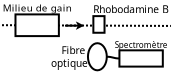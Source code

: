<?xml version="1.0" encoding="UTF-8"?>
<dia:diagram xmlns:dia="http://www.lysator.liu.se/~alla/dia/">
  <dia:layer name="Arrière-plan" visible="true" active="true">
    <dia:object type="Standard - Line" version="0" id="O0">
      <dia:attribute name="obj_pos">
        <dia:point val="4.465,2.215"/>
      </dia:attribute>
      <dia:attribute name="obj_bb">
        <dia:rectangle val="4.415,2.0;5.541,2.423"/>
      </dia:attribute>
      <dia:attribute name="conn_endpoints">
        <dia:point val="4.465,2.215"/>
        <dia:point val="5.429,2.21"/>
      </dia:attribute>
      <dia:attribute name="numcp">
        <dia:int val="1"/>
      </dia:attribute>
      <dia:attribute name="end_arrow">
        <dia:enum val="22"/>
      </dia:attribute>
      <dia:attribute name="end_arrow_length">
        <dia:real val="0.2"/>
      </dia:attribute>
      <dia:attribute name="end_arrow_width">
        <dia:real val="0.2"/>
      </dia:attribute>
    </dia:object>
    <dia:object type="Standard - Line" version="0" id="O1">
      <dia:attribute name="obj_pos">
        <dia:point val="1.315,2.189"/>
      </dia:attribute>
      <dia:attribute name="obj_bb">
        <dia:rectangle val="1.265,2.139;9.809,2.278"/>
      </dia:attribute>
      <dia:attribute name="conn_endpoints">
        <dia:point val="1.315,2.189"/>
        <dia:point val="9.759,2.227"/>
      </dia:attribute>
      <dia:attribute name="numcp">
        <dia:int val="1"/>
      </dia:attribute>
      <dia:attribute name="line_style">
        <dia:enum val="4"/>
      </dia:attribute>
    </dia:object>
    <dia:object type="Standard - Ellipse" version="0" id="O2">
      <dia:attribute name="obj_pos">
        <dia:point val="5.613,3.09"/>
      </dia:attribute>
      <dia:attribute name="obj_bb">
        <dia:rectangle val="5.563,3.04;6.605,4.496"/>
      </dia:attribute>
      <dia:attribute name="elem_corner">
        <dia:point val="5.613,3.09"/>
      </dia:attribute>
      <dia:attribute name="elem_width">
        <dia:real val="0.942"/>
      </dia:attribute>
      <dia:attribute name="elem_height">
        <dia:real val="1.356"/>
      </dia:attribute>
    </dia:object>
    <dia:object type="Standard - BezierLine" version="0" id="O3">
      <dia:attribute name="obj_pos">
        <dia:point val="6.555,3.768"/>
      </dia:attribute>
      <dia:attribute name="obj_bb">
        <dia:rectangle val="6.505,3.718;7.236,3.903"/>
      </dia:attribute>
      <dia:attribute name="bez_points">
        <dia:point val="6.555,3.768"/>
        <dia:point val="6.866,3.768"/>
        <dia:point val="6.875,3.853"/>
        <dia:point val="7.186,3.853"/>
      </dia:attribute>
      <dia:attribute name="corner_types">
        <dia:enum val="0"/>
        <dia:enum val="0"/>
      </dia:attribute>
      <dia:connections>
        <dia:connection handle="0" to="O2" connection="4"/>
        <dia:connection handle="3" to="O9" connection="3"/>
      </dia:connections>
    </dia:object>
    <dia:object type="Standard - Text" version="1" id="O4">
      <dia:attribute name="obj_pos">
        <dia:point val="5.613,3.768"/>
      </dia:attribute>
      <dia:attribute name="obj_bb">
        <dia:rectangle val="3.683,3.156;5.613,4.38"/>
      </dia:attribute>
      <dia:attribute name="text">
        <dia:composite type="text">
          <dia:attribute name="string">
            <dia:string>#Fibre 
optique#</dia:string>
          </dia:attribute>
          <dia:attribute name="font">
            <dia:font family="sans" style="0" name="Helvetica"/>
          </dia:attribute>
          <dia:attribute name="height">
            <dia:real val="0.634"/>
          </dia:attribute>
          <dia:attribute name="pos">
            <dia:point val="5.613,3.626"/>
          </dia:attribute>
          <dia:attribute name="color">
            <dia:color val="#000000"/>
          </dia:attribute>
          <dia:attribute name="alignment">
            <dia:enum val="2"/>
          </dia:attribute>
        </dia:composite>
      </dia:attribute>
      <dia:attribute name="valign">
        <dia:enum val="2"/>
      </dia:attribute>
      <dia:connections>
        <dia:connection handle="0" to="O2" connection="3"/>
      </dia:connections>
    </dia:object>
    <dia:object type="Standard - Box" version="0" id="O5">
      <dia:attribute name="obj_pos">
        <dia:point val="5.883,1.736"/>
      </dia:attribute>
      <dia:attribute name="obj_bb">
        <dia:rectangle val="5.833,1.686;6.491,2.618"/>
      </dia:attribute>
      <dia:attribute name="elem_corner">
        <dia:point val="5.883,1.736"/>
      </dia:attribute>
      <dia:attribute name="elem_width">
        <dia:real val="0.558"/>
      </dia:attribute>
      <dia:attribute name="elem_height">
        <dia:real val="0.832"/>
      </dia:attribute>
      <dia:attribute name="show_background">
        <dia:boolean val="true"/>
      </dia:attribute>
    </dia:object>
    <dia:object type="Standard - Text" version="1" id="O6">
      <dia:attribute name="obj_pos">
        <dia:point val="5.883,1.736"/>
      </dia:attribute>
      <dia:attribute name="obj_bb">
        <dia:rectangle val="5.883,1.146;9.913,1.736"/>
      </dia:attribute>
      <dia:attribute name="text">
        <dia:composite type="text">
          <dia:attribute name="string">
            <dia:string>#Rhobodamine B#</dia:string>
          </dia:attribute>
          <dia:attribute name="font">
            <dia:font family="sans" style="0" name="Helvetica"/>
          </dia:attribute>
          <dia:attribute name="height">
            <dia:real val="0.634"/>
          </dia:attribute>
          <dia:attribute name="pos">
            <dia:point val="5.883,1.616"/>
          </dia:attribute>
          <dia:attribute name="color">
            <dia:color val="#000000"/>
          </dia:attribute>
          <dia:attribute name="alignment">
            <dia:enum val="0"/>
          </dia:attribute>
        </dia:composite>
      </dia:attribute>
      <dia:attribute name="valign">
        <dia:enum val="1"/>
      </dia:attribute>
      <dia:connections>
        <dia:connection handle="0" to="O5" connection="0"/>
      </dia:connections>
    </dia:object>
    <dia:object type="Standard - Box" version="0" id="O7">
      <dia:attribute name="obj_pos">
        <dia:point val="1.989,1.65"/>
      </dia:attribute>
      <dia:attribute name="obj_bb">
        <dia:rectangle val="1.939,1.6;4.209,2.786"/>
      </dia:attribute>
      <dia:attribute name="elem_corner">
        <dia:point val="1.989,1.65"/>
      </dia:attribute>
      <dia:attribute name="elem_width">
        <dia:real val="2.17"/>
      </dia:attribute>
      <dia:attribute name="elem_height">
        <dia:real val="1.085"/>
      </dia:attribute>
      <dia:attribute name="show_background">
        <dia:boolean val="true"/>
      </dia:attribute>
    </dia:object>
    <dia:object type="Standard - Text" version="1" id="O8">
      <dia:attribute name="obj_pos">
        <dia:point val="3.074,1.65"/>
      </dia:attribute>
      <dia:attribute name="obj_bb">
        <dia:rectangle val="1.365,1.08;4.783,1.65"/>
      </dia:attribute>
      <dia:attribute name="text">
        <dia:composite type="text">
          <dia:attribute name="string">
            <dia:string>#Milieu de gain#</dia:string>
          </dia:attribute>
          <dia:attribute name="font">
            <dia:font family="sans" style="0" name="Helvetica"/>
          </dia:attribute>
          <dia:attribute name="height">
            <dia:real val="0.613"/>
          </dia:attribute>
          <dia:attribute name="pos">
            <dia:point val="3.074,1.535"/>
          </dia:attribute>
          <dia:attribute name="color">
            <dia:color val="#000000"/>
          </dia:attribute>
          <dia:attribute name="alignment">
            <dia:enum val="1"/>
          </dia:attribute>
        </dia:composite>
      </dia:attribute>
      <dia:attribute name="valign">
        <dia:enum val="1"/>
      </dia:attribute>
      <dia:connections>
        <dia:connection handle="0" to="O7" connection="1"/>
      </dia:connections>
    </dia:object>
    <dia:object type="Standard - Box" version="0" id="O9">
      <dia:attribute name="obj_pos">
        <dia:point val="7.186,3.447"/>
      </dia:attribute>
      <dia:attribute name="obj_bb">
        <dia:rectangle val="7.136,3.397;9.406,4.31"/>
      </dia:attribute>
      <dia:attribute name="elem_corner">
        <dia:point val="7.186,3.447"/>
      </dia:attribute>
      <dia:attribute name="elem_width">
        <dia:real val="2.17"/>
      </dia:attribute>
      <dia:attribute name="elem_height">
        <dia:real val="0.813"/>
      </dia:attribute>
      <dia:attribute name="show_background">
        <dia:boolean val="true"/>
      </dia:attribute>
    </dia:object>
    <dia:object type="Standard - Text" version="1" id="O10">
      <dia:attribute name="obj_pos">
        <dia:point val="8.271,3.447"/>
      </dia:attribute>
      <dia:attribute name="obj_bb">
        <dia:rectangle val="6.885,2.974;9.657,3.447"/>
      </dia:attribute>
      <dia:attribute name="text">
        <dia:composite type="text">
          <dia:attribute name="string">
            <dia:string>#Spectromètre#</dia:string>
          </dia:attribute>
          <dia:attribute name="font">
            <dia:font family="sans" style="0" name="Helvetica"/>
          </dia:attribute>
          <dia:attribute name="height">
            <dia:real val="0.511"/>
          </dia:attribute>
          <dia:attribute name="pos">
            <dia:point val="8.271,3.352"/>
          </dia:attribute>
          <dia:attribute name="color">
            <dia:color val="#000000"/>
          </dia:attribute>
          <dia:attribute name="alignment">
            <dia:enum val="1"/>
          </dia:attribute>
        </dia:composite>
      </dia:attribute>
      <dia:attribute name="valign">
        <dia:enum val="1"/>
      </dia:attribute>
      <dia:connections>
        <dia:connection handle="0" to="O9" connection="1"/>
      </dia:connections>
    </dia:object>
  </dia:layer>
</dia:diagram>
